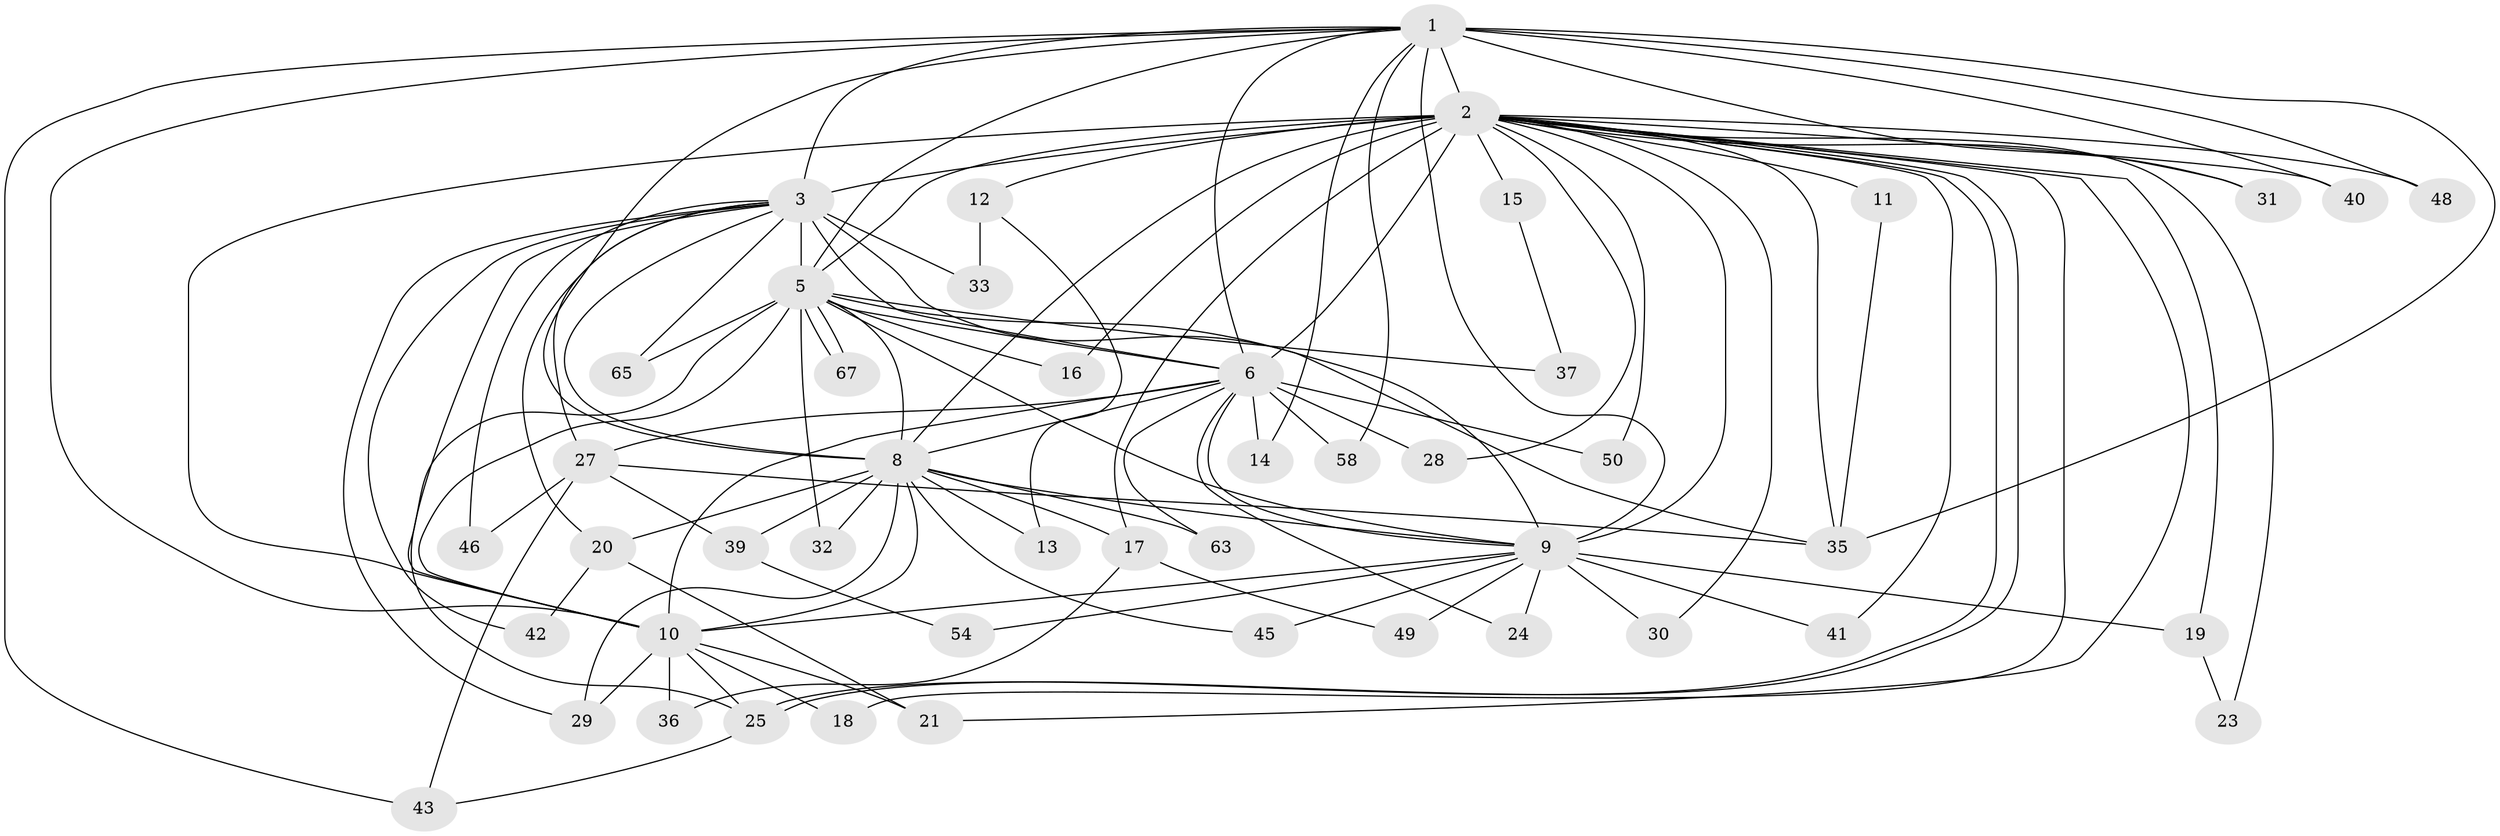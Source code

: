 // original degree distribution, {16: 0.029411764705882353, 23: 0.014705882352941176, 18: 0.029411764705882353, 24: 0.014705882352941176, 17: 0.04411764705882353, 12: 0.014705882352941176, 3: 0.11764705882352941, 4: 0.11764705882352941, 2: 0.6029411764705882, 6: 0.014705882352941176}
// Generated by graph-tools (version 1.1) at 2025/17/03/04/25 18:17:33]
// undirected, 47 vertices, 111 edges
graph export_dot {
graph [start="1"]
  node [color=gray90,style=filled];
  1 [super="+26"];
  2 [super="+22+62+57+51+4+7"];
  3 [super="+47+38"];
  5;
  6;
  8;
  9;
  10;
  11;
  12;
  13;
  14;
  15;
  16;
  17;
  18;
  19 [super="+34"];
  20;
  21;
  23;
  24;
  25 [super="+60"];
  27;
  28;
  29;
  30;
  31;
  32;
  33;
  35 [super="+53"];
  36;
  37;
  39;
  40;
  41;
  42;
  43 [super="+55"];
  45;
  46;
  48;
  49;
  50;
  54;
  58;
  63;
  65;
  67;
  1 -- 2 [weight=5];
  1 -- 3;
  1 -- 5;
  1 -- 6;
  1 -- 8;
  1 -- 9;
  1 -- 10;
  1 -- 14;
  1 -- 31;
  1 -- 40;
  1 -- 48;
  1 -- 58;
  1 -- 35;
  1 -- 43;
  2 -- 3 [weight=4];
  2 -- 5 [weight=3];
  2 -- 6 [weight=3];
  2 -- 8 [weight=4];
  2 -- 9 [weight=4];
  2 -- 10 [weight=5];
  2 -- 11 [weight=2];
  2 -- 12 [weight=2];
  2 -- 15 [weight=2];
  2 -- 16;
  2 -- 17;
  2 -- 25;
  2 -- 25;
  2 -- 31;
  2 -- 40;
  2 -- 41;
  2 -- 18;
  2 -- 19 [weight=2];
  2 -- 21;
  2 -- 23;
  2 -- 28;
  2 -- 30;
  2 -- 35 [weight=2];
  2 -- 48;
  2 -- 50;
  3 -- 5;
  3 -- 6 [weight=2];
  3 -- 8;
  3 -- 9;
  3 -- 10;
  3 -- 20;
  3 -- 27;
  3 -- 33;
  3 -- 42;
  3 -- 46;
  3 -- 65;
  3 -- 29;
  5 -- 6;
  5 -- 8;
  5 -- 9;
  5 -- 10;
  5 -- 16;
  5 -- 32;
  5 -- 37;
  5 -- 65;
  5 -- 67;
  5 -- 67;
  5 -- 25;
  5 -- 35;
  6 -- 8;
  6 -- 9;
  6 -- 10;
  6 -- 14;
  6 -- 24;
  6 -- 27;
  6 -- 28;
  6 -- 50;
  6 -- 58;
  6 -- 63;
  8 -- 9;
  8 -- 10;
  8 -- 13;
  8 -- 17;
  8 -- 20;
  8 -- 29;
  8 -- 32;
  8 -- 39;
  8 -- 45;
  8 -- 63;
  9 -- 10;
  9 -- 19;
  9 -- 24;
  9 -- 30;
  9 -- 41;
  9 -- 45;
  9 -- 49;
  9 -- 54;
  10 -- 18;
  10 -- 21;
  10 -- 29;
  10 -- 36;
  10 -- 25;
  11 -- 35;
  12 -- 13;
  12 -- 33;
  15 -- 37;
  17 -- 36;
  17 -- 49;
  19 -- 23;
  20 -- 21;
  20 -- 42;
  25 -- 43;
  27 -- 35;
  27 -- 39;
  27 -- 43;
  27 -- 46;
  39 -- 54;
}
